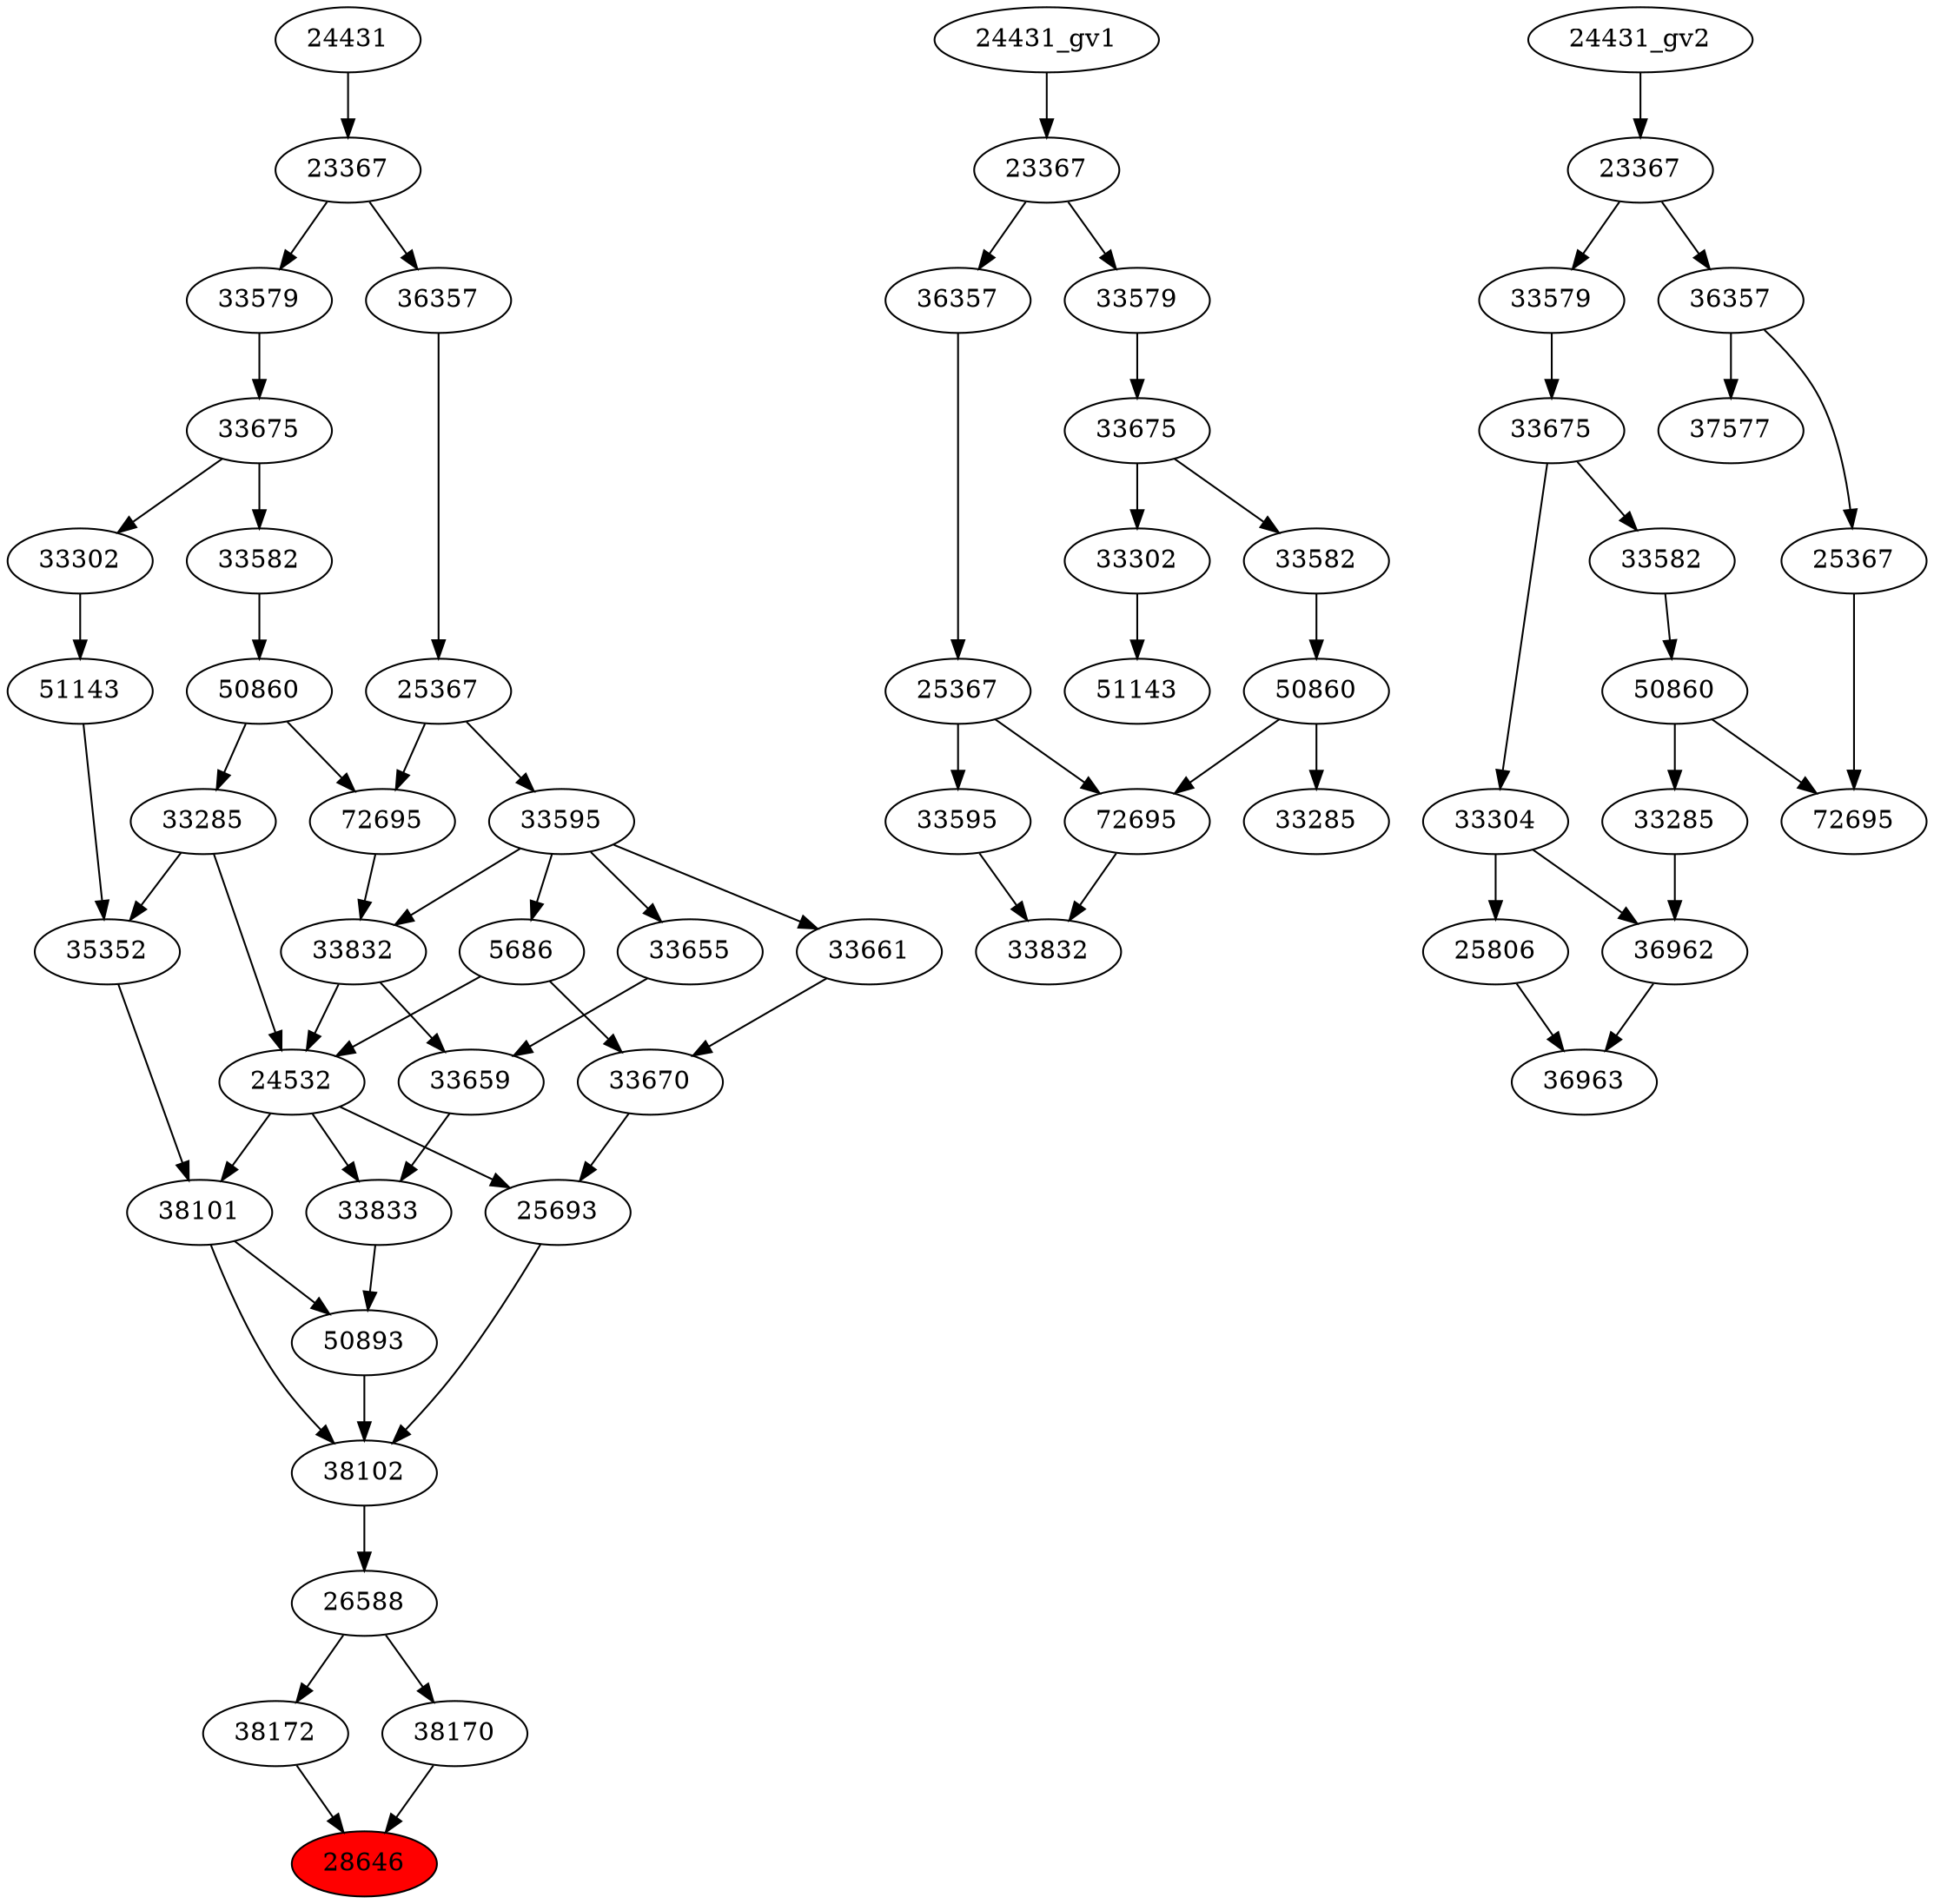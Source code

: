 strict digraph root {
	node [label="\N"];
	{
		node [fillcolor="",
			label="\N",
			style=""
		];
		28646		 [fillcolor=red,
			label=28646,
			style=filled];
		38172		 [label=38172];
		38172 -> 28646;
		38170		 [label=38170];
		38170 -> 28646;
		26588		 [label=26588];
		26588 -> 38172;
		26588 -> 38170;
		38102		 [label=38102];
		38102 -> 26588;
		38101		 [label=38101];
		38101 -> 38102;
		50893		 [label=50893];
		38101 -> 50893;
		25693		 [label=25693];
		25693 -> 38102;
		50893 -> 38102;
		24532		 [label=24532];
		24532 -> 38101;
		24532 -> 25693;
		33833		 [label=33833];
		24532 -> 33833;
		35352		 [label=35352];
		35352 -> 38101;
		33670		 [label=33670];
		33670 -> 25693;
		33833 -> 50893;
		33285		 [label=33285];
		33285 -> 24532;
		33285 -> 35352;
		5686		 [label=5686];
		5686 -> 24532;
		5686 -> 33670;
		33832		 [label=33832];
		33832 -> 24532;
		33659		 [label=33659];
		33832 -> 33659;
		51143		 [label=51143];
		51143 -> 35352;
		33661		 [label=33661];
		33661 -> 33670;
		33659 -> 33833;
		50860		 [label=50860];
		50860 -> 33285;
		72695		 [label=72695];
		50860 -> 72695;
		33595		 [label=33595];
		33595 -> 5686;
		33595 -> 33832;
		33595 -> 33661;
		33655		 [label=33655];
		33595 -> 33655;
		72695 -> 33832;
		33302		 [label=33302];
		33302 -> 51143;
		33655 -> 33659;
		33582		 [label=33582];
		33582 -> 50860;
		25367		 [label=25367];
		25367 -> 33595;
		25367 -> 72695;
		33675		 [label=33675];
		33675 -> 33302;
		33675 -> 33582;
		36357		 [label=36357];
		36357 -> 25367;
		33579		 [label=33579];
		33579 -> 33675;
		23367		 [label=23367];
		23367 -> 36357;
		23367 -> 33579;
		24431		 [label=24431];
		24431 -> 23367;
	}
	{
		node [label="\N"];
		"33285_gv1"		 [label=33285];
		"50860_gv1"		 [label=50860];
		"50860_gv1" -> "33285_gv1";
		"72695_gv1"		 [label=72695];
		"50860_gv1" -> "72695_gv1";
		"33832_gv1"		 [label=33832];
		"72695_gv1" -> "33832_gv1";
		"33595_gv1"		 [label=33595];
		"33595_gv1" -> "33832_gv1";
		"51143_gv1"		 [label=51143];
		"33302_gv1"		 [label=33302];
		"33302_gv1" -> "51143_gv1";
		"33582_gv1"		 [label=33582];
		"33582_gv1" -> "50860_gv1";
		"25367_gv1"		 [label=25367];
		"25367_gv1" -> "72695_gv1";
		"25367_gv1" -> "33595_gv1";
		"33675_gv1"		 [label=33675];
		"33675_gv1" -> "33302_gv1";
		"33675_gv1" -> "33582_gv1";
		"36357_gv1"		 [label=36357];
		"36357_gv1" -> "25367_gv1";
		"33579_gv1"		 [label=33579];
		"33579_gv1" -> "33675_gv1";
		"23367_gv1"		 [label=23367];
		"23367_gv1" -> "36357_gv1";
		"23367_gv1" -> "33579_gv1";
		"24431_gv1" -> "23367_gv1";
	}
	{
		node [label="\N"];
		"50860_gv2"		 [label=50860];
		"72695_gv2"		 [label=72695];
		"50860_gv2" -> "72695_gv2";
		"33285_gv2"		 [label=33285];
		"50860_gv2" -> "33285_gv2";
		"33582_gv2"		 [label=33582];
		"33582_gv2" -> "50860_gv2";
		"33675_gv2"		 [label=33675];
		"33675_gv2" -> "33582_gv2";
		33304		 [label=33304];
		"33675_gv2" -> 33304;
		36963		 [label=36963];
		36962		 [label=36962];
		36962 -> 36963;
		25806		 [label=25806];
		25806 -> 36963;
		"33579_gv2"		 [label=33579];
		"33579_gv2" -> "33675_gv2";
		"25367_gv2"		 [label=25367];
		"25367_gv2" -> "72695_gv2";
		"33285_gv2" -> 36962;
		33304 -> 36962;
		33304 -> 25806;
		"23367_gv2"		 [label=23367];
		"23367_gv2" -> "33579_gv2";
		"36357_gv2"		 [label=36357];
		"23367_gv2" -> "36357_gv2";
		"36357_gv2" -> "25367_gv2";
		37577		 [label=37577];
		"36357_gv2" -> 37577;
		"24431_gv2" -> "23367_gv2";
	}
}
